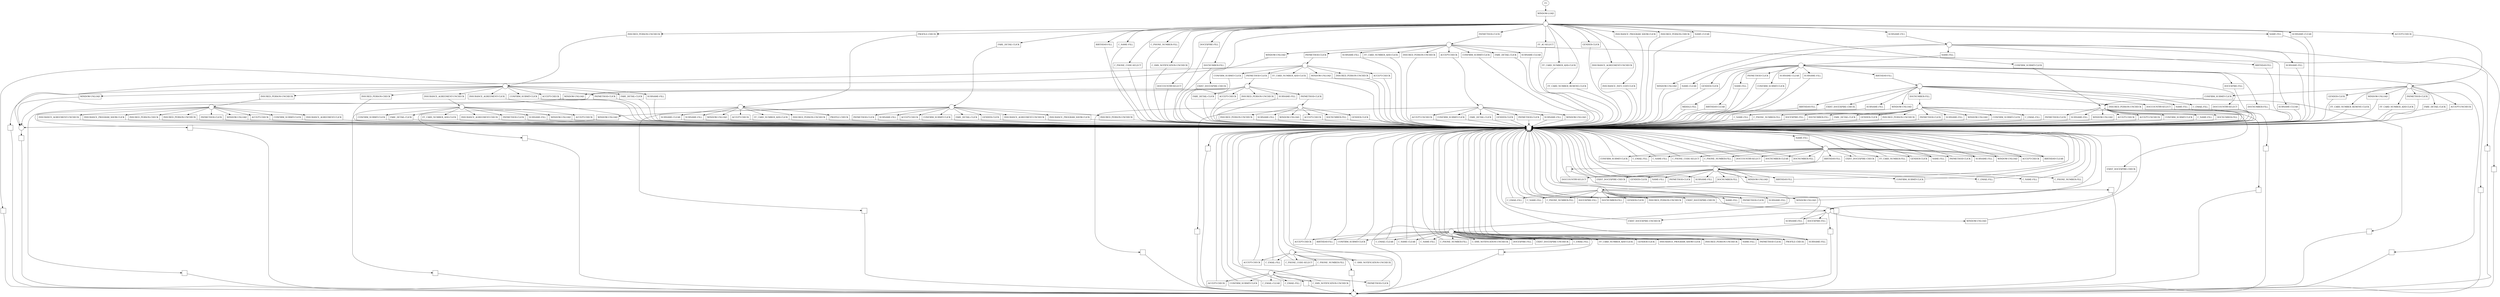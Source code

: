 digraph G {
    node [width=0.5];
x25ee2c0 [label="",shape=box]
x25ef760 [label="",shape=box]
x25eee18 [label="",shape=box]
x25ef290 [label="",shape=box]
x25eefd0 [label="",shape=box]
x25ef080 [label="",shape=box]
x25ef028 [label="",shape=box]
x25ef708 [label="",shape=box]
x25ef448 [label="",shape=box]
x25ef658 [label="",shape=box]
x25ef4f8 [label="",shape=box]
x25f0208 [label="",shape=box]
x25efad0 [label="",shape=box]
x25efa20 [label="",shape=box]
x25effa0 [label="",shape=box]
x25eff48 [label="",shape=box]
x25ef7b8 [label="",shape=box]
x25efc30 [label="",shape=box]
x25efe40 [label="",shape=box]
x25ef810 [label="",shape=box]
x25efde8 [label="",shape=box]
x25efd38 [label="",shape=box]
x25efef0 [label="",shape=box]
x25efd90 [label="",shape=box]
x25efb28 [label="",shape=box]
x25f00a8 [label="ACCEPT-CHECK",shape=box]
x25efb80 [label="ACCEPT-CHECK",shape=box]
x25f0680 [label="ACCEPT-CHECK",shape=box]
x25f09f0 [label="ACCEPT-CHECK",shape=box]
x25f0d60 [label="ACCEPT-CHECK",shape=box]
x25f04c8 [label="ACCEPT-CHECK",shape=box]
x25f0a48 [label="ACCEPT-CHECK",shape=box]
x25f0b50 [label="ACCEPT-CHECK",shape=box]
x25f07e0 [label="ACCEPT-CHECK",shape=box]
x25f0838 [label="ACCEPT-CHECK",shape=box]
x25f0ba8 [label="ACCEPT-CHECK",shape=box]
x25f03c0 [label="ACCEPT-CHECK",shape=box]
x25f0628 [label="ACCEPT-CHECK",shape=box]
x25f08e8 [label="ACCEPT-CHECK",shape=box]
x25f0788 [label="ACCEPT-CHECK",shape=box]
x25f0998 [label="ACCEPT-UNCHECK",shape=box]
x25f0d08 [label="ACCEPT-UNCHECK",shape=box]
x25f0af8 [label="ACCEPT-UNCHECK",shape=box]
x25f17b0 [label="BIRTHDAY-CLEAR",shape=box]
x25f1700 [label="BIRTHDAY-CLEAR",shape=box]
x25f1440 [label="BIRTHDAY-FILL",shape=box]
x25f13e8 [label="BIRTHDAY-FILL",shape=box]
x25f1390 [label="BIRTHDAY-FILL",shape=box]
x25f11d8 [label="BIRTHDAY-FILL",shape=box]
x25f1498 [label="BIRTHDAY-FILL",shape=box]
x25f15f8 [label="BIRTHDAY-FILL",shape=box]
x25f1650 [label="BIRTHDAY-FILL",shape=box]
x25f1758 [label="CONFIRM_SUBMIT-CLICK",shape=box]
x25f0e10 [label="CONFIRM_SUBMIT-CLICK",shape=box]
x25f0ec0 [label="CONFIRM_SUBMIT-CLICK",shape=box]
x25f1338 [label="CONFIRM_SUBMIT-CLICK",shape=box]
x25f1128 [label="CONFIRM_SUBMIT-CLICK",shape=box]
x25f0f70 [label="CONFIRM_SUBMIT-CLICK",shape=box]
x25f1180 [label="CONFIRM_SUBMIT-CLICK",shape=box]
x25f1c80 [label="CONFIRM_SUBMIT-CLICK",shape=box]
x25f1ff0 [label="CONFIRM_SUBMIT-CLICK",shape=box]
x25f2360 [label="CONFIRM_SUBMIT-CLICK",shape=box]
x25f1ac8 [label="CONFIRM_SUBMIT-CLICK",shape=box]
x25f2048 [label="CONFIRM_SUBMIT-CLICK",shape=box]
x25f2150 [label="CONFIRM_SUBMIT-CLICK",shape=box]
x25f1de0 [label="CONFIRM_SUBMIT-CLICK",shape=box]
x25f19c0 [label="CONFIRM_SUBMIT-CLICK",shape=box]
x25f21a8 [label="CONFIRM_SUBMIT-CLICK",shape=box]
x25f22b0 [label="C_EMAIL-CLEAR",shape=box]
x25f1d88 [label="C_EMAIL-CLEAR",shape=box]
x25f1d30 [label="C_EMAIL-FILL",shape=box]
x25f1ee8 [label="C_EMAIL-FILL",shape=box]
x25f1f98 [label="C_EMAIL-FILL",shape=box]
x25f20a0 [label="C_EMAIL-FILL",shape=box]
x25f20f8 [label="C_EMAIL-FILL",shape=box]
x25f27d8 [label="C_EMAIL-FILL",shape=box]
x25f24c0 [label="C_EMAIL-FILL",shape=box]
x25f2570 [label="C_EMAIL-FILL",shape=box]
x25f25c8 [label="C_NAME-CLEAR",shape=box]
x25f28e0 [label="C_NAME-FILL",shape=box]
x25f2af0 [label="C_NAME-FILL",shape=box]
x25f2888 [label="C_NAME-FILL",shape=box]
x25f2ca8 [label="C_NAME-FILL",shape=box]
x25f2620 [label="C_NAME-FILL",shape=box]
x25f2c50 [label="C_NAME-FILL",shape=box]
x25f2e60 [label="C_NAME-FILL",shape=box]
x25f2518 [label="C_PHONE_CODE-SELECT",shape=box]
x25f23b8 [label="C_PHONE_CODE-SELECT",shape=box]
x25f2410 [label="C_PHONE_CODE-SELECT",shape=box]
x25f2678 [label="C_PHONE_NUMBER-FILL",shape=box]
x25f2780 [label="C_PHONE_NUMBER-FILL",shape=box]
x25f3598 [label="C_PHONE_NUMBER-FILL",shape=box]
x25f38b0 [label="C_PHONE_NUMBER-FILL",shape=box]
x25f3018 [label="C_PHONE_NUMBER-FILL",shape=box]
x25f2eb8 [label="C_PHONE_NUMBER-FILL",shape=box]
x25f3540 [label="C_PHONE_NUMBER-FILL",shape=box]
x25f3228 [label="C_SMS_NOTIFICATION-UNCHECK",shape=box]
x25f31d0 [label="C_SMS_NOTIFICATION-UNCHECK",shape=box]
x25f2f68 [label="C_SMS_NOTIFICATION-UNCHECK",shape=box]
x25f37a8 [label="C_SMS_NOTIFICATION-UNCHECK",shape=box]
x25f3908 [label="DOCCOUNTRY-SELECT",shape=box]
x25f3388 [label="DOCCOUNTRY-SELECT",shape=box]
x25f3070 [label="DOCCOUNTRY-SELECT",shape=box]
x25f32d8 [label="DOCCOUNTRY-SELECT",shape=box]
x25f34e8 [label="DOCCOUNTRY-SELECT",shape=box]
x25f36f8 [label="DOCEXPIRE-FILL",shape=box]
x25f3858 [label="DOCEXPIRE-FILL",shape=box]
x25f3dd8 [label="DOCEXPIRE-FILL",shape=box]
x25f4040 [label="DOCEXPIRE-FILL",shape=box]
x25f3e88 [label="DOCEXPIRE-FILL",shape=box]
x25f3ac0 [label="DOCEXPIRE-FILL",shape=box]
x25f4358 [label="DOCNUMBER-CLEAR",shape=box]
x25f3f38 [label="DOCNUMBER-FILL",shape=box]
x25f3a68 [label="DOCNUMBER-FILL",shape=box]
x25f3b18 [label="DOCNUMBER-FILL",shape=box]
x25f4098 [label="DOCNUMBER-FILL",shape=box]
x25f4408 [label="DOCNUMBER-FILL",shape=box]
x25f3e30 [label="DOCNUMBER-FILL",shape=box]
x25f3cd0 [label="DOCNUMBER-FILL",shape=box]
x25f3d28 [label="DOCNUMBER-FILL",shape=box]
x25f4148 [label="DOCNUMBER-FILL",shape=box]
x25f3d80 [label="EXIST_DOCEXPIRE-CHECK",shape=box]
x25f4250 [label="EXIST_DOCEXPIRE-CHECK",shape=box]
x25f4a90 [label="EXIST_DOCEXPIRE-CHECK",shape=box]
x25f4da8 [label="EXIST_DOCEXPIRE-CHECK",shape=box]
x25f49e0 [label="EXIST_DOCEXPIRE-CHECK",shape=box]
x25f4828 [label="EXIST_DOCEXPIRE-CHECK",shape=box]
x25f4e00 [label="EXIST_DOCEXPIRE-UNCHECK",shape=box]
x25f4778 [label="EXIST_DOCEXPIRE-UNCHECK",shape=box]
x25f4510 [label="FARE_DETAIL-CLICK",shape=box]
x25f46c8 [label="FARE_DETAIL-CLICK",shape=box]
x25f4670 [label="FARE_DETAIL-CLICK",shape=box]
x25f4930 [label="FARE_DETAIL-CLICK",shape=box]
x25f4720 [label="FARE_DETAIL-CLICK",shape=box]
x25f48d8 [label="FARE_DETAIL-CLICK",shape=box]
x25f4ae8 [label="FARE_DETAIL-CLICK",shape=box]
x25f4c48 [label="FARE_DETAIL-CLICK",shape=box]
x25f4d50 [label="FARE_DETAIL-CLICK",shape=box]
x25f4f60 [label="FF_AC-SELECT",shape=box]
x25f5a08 [label="FF_CARD_NUMBER-FILL",shape=box]
x25f57a0 [label="FF_CARD_NUMBER_ADD-CLICK",shape=box]
x25f54e0 [label="FF_CARD_NUMBER_ADD-CLICK",shape=box]
x25f5118 [label="FF_CARD_NUMBER_ADD-CLICK",shape=box]
x25f5900 [label="FF_CARD_NUMBER_ADD-CLICK",shape=box]
x25f58a8 [label="FF_CARD_NUMBER_ADD-CLICK",shape=box]
x25f5068 [label="FF_CARD_NUMBER_ADD-CLICK",shape=box]
x25f52d0 [label="FF_CARD_NUMBER_ADD-CLICK",shape=box]
x25fb9f0 [label="FF_CARD_NUMBER_REMOVE-CLICK",shape=box]
x25fbd60 [label="FF_CARD_NUMBER_REMOVE-CLICK",shape=box]
x25fbb50 [label="GENDER-CLICK",shape=box]
x25fbc00 [label="GENDER-CLICK",shape=box]
x25fbe10 [label="GENDER-CLICK",shape=box]
x25fbf70 [label="GENDER-CLICK",shape=box]
x25fbfc8 [label="GENDER-CLICK",shape=box]
x25ec378 [label="GENDER-CLICK",shape=box]
x25ec320 [label="GENDER-CLICK",shape=box]
x25ec218 [label="GENDER-CLICK",shape=box]
x25eca00 [label="GENDER-CLICK",shape=box]
x25ec168 [label="GENDER-CLICK",shape=box]
x25ec0b8 [label="GENDER-CLICK",shape=box]
x25ecb60 [label="INSURANCE_AGREEMENT-CHECK",shape=box]
x25ec270 [label="INSURANCE_AGREEMENT-CLICK",shape=box]
x25ec4d8 [label="INSURANCE_AGREEMENT-CLICK",shape=box]
x25ec530 [label="INSURANCE_AGREEMENT-UNCHECK",shape=box]
x25ec638 [label="INSURANCE_AGREEMENT-UNCHECK",shape=box]
x25ec740 [label="INSURANCE_AGREEMENT-UNCHECK",shape=box]
x25ecab0 [label="INSURANCE_AGREEMENT-UNCHECK",shape=box]
x25ec848 [label="INSURANCE_INFO_EDIT-CLICK",shape=box]
x25ecb08 [label="INSURANCE_PROGRAM_SHOW-CLICK",shape=box]
x25ec1c0 [label="INSURANCE_PROGRAM_SHOW-CLICK",shape=box]
x25ed608 [label="INSURANCE_PROGRAM_SHOW-CLICK",shape=box]
x25ecf80 [label="INSURANCE_PROGRAM_SHOW-CLICK",shape=box]
x25ed660 [label="INSURED_PERSON-CHECK",shape=box]
x25ed3a0 [label="INSURED_PERSON-CHECK",shape=box]
x25ed348 [label="INSURED_PERSON-CHECK",shape=box]
x25ecbb8 [label="INSURED_PERSON-UNCHECK",shape=box]
x25ed030 [label="INSURED_PERSON-UNCHECK",shape=box]
x25ed298 [label="INSURED_PERSON-UNCHECK",shape=box]
x25ecd70 [label="INSURED_PERSON-UNCHECK",shape=box]
x25ed1e8 [label="INSURED_PERSON-UNCHECK",shape=box]
x25ed138 [label="INSURED_PERSON-UNCHECK",shape=box]
x25ed3f8 [label="INSURED_PERSON-UNCHECK",shape=box]
x25ed450 [label="INSURED_PERSON-UNCHECK",shape=box]
x25ece20 [label="INSURED_PERSON-UNCHECK",shape=box]
x25ece78 [label="INSURED_PERSON-UNCHECK",shape=box]
x25edc90 [label="INSURED_PERSON-UNCHECK",shape=box]
x25ed978 [label="INSURED_PERSON-UNCHECK",shape=box]
x25ed920 [label="INSURED_PERSON-UNCHECK",shape=box]
x25ed818 [label="MIDDLE-FILL",shape=box]
x25ee000 [label="NAME-CLEAR",shape=box]
x25ed768 [label="NAME-CLEAR",shape=box]
x25ed6b8 [label="NAME-FILL",shape=box]
x25ee108 [label="NAME-FILL",shape=box]
x25edd40 [label="NAME-FILL",shape=box]
x25ed710 [label="NAME-FILL",shape=box]
x25ed7c0 [label="NAME-FILL",shape=box]
x25eddf0 [label="NAME-FILL",shape=box]
x25ede48 [label="NAME-FILL",shape=box]
x25edea0 [label="NAME-FILL",shape=box]
x2891e48 [label="NAME-FILL",shape=box]
x2891818 [label="PAYMETHOD-CLICK",shape=box]
x2891ad8 [label="PAYMETHOD-CLICK",shape=box]
x2891b30 [label="PAYMETHOD-CLICK",shape=box]
x2891a28 [label="PAYMETHOD-CLICK",shape=box]
x2891870 [label="PAYMETHOD-CLICK",shape=box]
x28918c8 [label="PAYMETHOD-CLICK",shape=box]
x2891be0 [label="PAYMETHOD-CLICK",shape=box]
x2891ea0 [label="PAYMETHOD-CLICK",shape=box]
x2891c38 [label="PAYMETHOD-CLICK",shape=box]
x2891fa8 [label="PAYMETHOD-CLICK",shape=box]
x2891920 [label="PAYMETHOD-CLICK",shape=box]
x2892108 [label="PAYMETHOD-CLICK",shape=box]
x28916b8 [label="PAYMETHOD-CLICK",shape=box]
x2891768 [label="PAYMETHOD-CLICK",shape=box]
x2891978 [label="PAYMETHOD-CLICK",shape=box]
x2892aa8 [label="PAYMETHOD-CLICK",shape=box]
x2892bb0 [label="PAYMETHOD-CLICK",shape=box]
x28921b8 [label="PAYMETHOD-CLICK",shape=box]
x2892898 [label="PROFILE-CHECK",shape=box]
x2892c08 [label="PROFILE-CHECK",shape=box]
x2892318 [label="PROFILE-CHECK",shape=box]
x2892210 [label="SURNAME-CLEAR",shape=box]
x2892840 [label="SURNAME-CLEAR",shape=box]
x28927e8 [label="SURNAME-CLEAR",shape=box]
x28924d0 [label="SURNAME-CLEAR",shape=box]
x28922c0 [label="SURNAME-CLEAR",shape=box]
x2892420 [label="SURNAME-FILL",shape=box]
x2892528 [label="SURNAME-FILL",shape=box]
x2892688 [label="SURNAME-FILL",shape=box]
x2892630 [label="SURNAME-FILL",shape=box]
x28929a0 [label="SURNAME-FILL",shape=box]
x2893448 [label="SURNAME-FILL",shape=box]
x2892e18 [label="SURNAME-FILL",shape=box]
x28930d8 [label="SURNAME-FILL",shape=box]
x2893130 [label="SURNAME-FILL",shape=box]
x2893028 [label="SURNAME-FILL",shape=box]
x2892e70 [label="SURNAME-FILL",shape=box]
x2892ec8 [label="SURNAME-FILL",shape=box]
x28931e0 [label="SURNAME-FILL",shape=box]
x28934a0 [label="SURNAME-FILL",shape=box]
x2893238 [label="SURNAME-FILL",shape=box]
x28935a8 [label="SURNAME-FILL",shape=box]
x2892f20 [label="SURNAME-FILL",shape=box]
x2893708 [label="SURNAME-FILL",shape=box]
x2892cb8 [label="SURNAME-FILL",shape=box]
x2892d68 [label="WINDOW-LOAD",shape=box]
x2892f78 [label="WINDOW-UNLOAD",shape=box]
x28940a8 [label="WINDOW-UNLOAD",shape=box]
x28941b0 [label="WINDOW-UNLOAD",shape=box]
x28937b8 [label="WINDOW-UNLOAD",shape=box]
x2893e98 [label="WINDOW-UNLOAD",shape=box]
x2894208 [label="WINDOW-UNLOAD",shape=box]
x2893918 [label="WINDOW-UNLOAD",shape=box]
x2893810 [label="WINDOW-UNLOAD",shape=box]
x2893e40 [label="WINDOW-UNLOAD",shape=box]
x2893de8 [label="WINDOW-UNLOAD",shape=box]
x2893ad0 [label="WINDOW-UNLOAD",shape=box]
x28938c0 [label="WINDOW-UNLOAD",shape=box]
x2893a20 [label="WINDOW-UNLOAD",shape=box]
x2893b28 [label="WINDOW-UNLOAD",shape=box]
x2893c88 [label="WINDOW-UNLOAD",shape=box]
x2893c30 [label="WINDOW-UNLOAD",shape=box]
x2893fa0 [label="WINDOW-UNLOAD",shape=box]
x2894a48 [label="WINDOW-UNLOAD",shape=box]
x2894418 [label="WINDOW-UNLOAD",shape=box]
x28946d8 [label=""]
x2894af8 [label=""]
x28945d0 [label=""]
x2894470 [label=""]
x2894aa0 [label=""]
x2894730 [label=""]
x2894838 [label=""]
x2894d08 [label=""]
x2894d60 [label=""]
x28944c8 [label=""]
x2894520 [label=""]
x2894628 [label=""]
x28949f0 [label=""]
x28942b8 [label=""]
x2894ba8 [label=""]
x2894940 [label=""]
x2894310 [label=""]
x2894788 [label=""]
x28947e0 [label=""]
x2894890 [label=""]
x2894368 [label=""]
x28948e8 [label=""]
x2894c58 [label=""]
x28943c0 [label=""]
x2894578 [label=""]
x2894998 [label=""]
x2894c00 [label="(1)"]
x2894cb0 [label=""]
x2891818 -> x28946d8 
x28946d8 -> x2891ad8 
x28946d8 -> x25efb80 
x28946d8 -> x2892f78 
x28946d8 -> x2892688 
x28946d8 -> x25ed030 
x28946d8 -> x25f4670 
x28946d8 -> x25f1338 
x28946d8 -> x25f5118 
x28946d8 -> x2892840 
x28946d8 -> x25ee2c0 
x25f1758 -> x2894af8 
x2894af8 -> x28940a8 
x2894af8 -> x25f0680 
x25f0e10 -> x2894af8 
x2894af8 -> x2891b30 
x2894af8 -> x25f1128 
x2894af8 -> x2892630 
x2894af8 -> x25f0998 
x2894af8 -> x25f2af0 
x2894af8 -> x25f3a68 
x2894af8 -> x25ef760 
x25edd40 -> x28945d0 
x28945d0 -> x25f13e8 
x28945d0 -> x25f3b18 
x28945d0 -> x25f17b0 
x28945d0 -> x25fbc00 
x28945d0 -> x25ed818 
x28945d0 -> x25f3070 
x28945d0 -> x25f4040 
x28945d0 -> x2891a28 
x28945d0 -> x28929a0 
x28945d0 -> x25ed710 
x28945d0 -> x28922c0 
x28945d0 -> x25f0f70 
x28945d0 -> x25eee18 
x25ee108 -> x2894470 
x2894470 -> x25f1390 
x2894470 -> x25fbe10 
x2894470 -> x25f1700 
x2894470 -> x25f2780 
x2894470 -> x2893448 
x2894470 -> x25f3388 
x2894470 -> x25ed7c0 
x2894470 -> x25f1180 
x2894470 -> x25f4358 
x2894470 -> x25f23b8 
x2894470 -> x28941b0 
x2894470 -> x25f4098 
x2894470 -> x25f4250 
x2894470 -> x25f09f0 
x2894470 -> x2891870 
x2894470 -> x25f2888 
x2894470 -> x25f1d30 
x2894470 -> x25f5a08 
x2894470 -> x25ef290 
x25f3858 -> x2894aa0 
x2894aa0 -> x25f5900 
x2894aa0 -> x25f1ee8 
x2894aa0 -> x2892e18 
x2894aa0 -> x2891be0 
x2894aa0 -> x25ecd70 
x2894aa0 -> x25f3598 
x2894aa0 -> x25f22b0 
x2894aa0 -> x25f25c8 
x2894aa0 -> x25fbfc8 
x2894aa0 -> x2892318 
x2894aa0 -> x25f2360 
x2894aa0 -> x25f11d8 
x2894aa0 -> x25f3dd8 
x2894aa0 -> x25f4778 
x2894aa0 -> x25f2ca8 
x2894aa0 -> x25f31d0 
x2894aa0 -> x25f0d60 
x2894aa0 -> x25ec1c0 
x2894aa0 -> x25eddf0 
x2894aa0 -> x25eefd0 
x25efb80 -> x2894730 
x2894730 -> x2892528 
x2894730 -> x25f0ec0 
x2894730 -> x25f0af8 
x2894730 -> x25f4720 
x2894730 -> x25ec320 
x2894730 -> x2891c38 
x2894730 -> x2893e98 
x2894730 -> x25ef080 
x25f00a8 -> x2894838 
x2894838 -> x25ec378 
x2894838 -> x25f0e10 
x2894838 -> x2891ea0 
x2894838 -> x28937b8 
x2894838 -> x25f0d08 
x2894838 -> x25f54e0 
x2894838 -> x25fbd60 
x2894838 -> x25f4930 
x2894838 -> x25ef028 
x25f1390 -> x2894d08 
x2894d08 -> x25f3cd0 
x2894d08 -> x25f4da8 
x2894d08 -> x25f34e8 
x2894d08 -> x25fbf70 
x2894d08 -> x25f1c80 
x2894d08 -> x2894208 
x2894d08 -> x28930d8 
x2894d08 -> x28918c8 
x2894d08 -> x25f1498 
x2894d08 -> x25f2620 
x2894d08 -> x25f20a0 
x2894d08 -> x25f38b0 
x2894d08 -> x2891e48 
x2894d08 -> x25ef708 
x25f3e30 -> x2894d60 
x2894d60 -> x25f49e0 
x2894d60 -> x25f20f8 
x2894d60 -> x25ec218 
x2894d60 -> x25f2c50 
x2894d60 -> x2891fa8 
x2894d60 -> x25ed1e8 
x2894d60 -> x2893130 
x2894d60 -> x25f3e88 
x2894d60 -> x2893918 
x2894d60 -> x25f3018 
x2894d60 -> x25f46c8 
x2894d60 -> x25f3d28 
x2894d60 -> x25f1ff0 
x2894d60 -> x25ef448 
x25f3540 -> x28944c8 
x28944c8 -> x25f1ac8 
x28944c8 -> x25f04c8 
x28944c8 -> x2892108 
x28944c8 -> x25f37a8 
x28944c8 -> x25f1d88 
x28944c8 -> x25f2570 
x28944c8 -> x25ef658 
x25f13e8 -> x2894520 
x2894520 -> x25f3e30 
x2894520 -> x25f1f98 
x2894520 -> x25ed298 
x2894520 -> x2893e40 
x2894520 -> x25f32d8 
x2894520 -> x25f4a90 
x2894520 -> x2892e70 
x2894520 -> x25edea0 
x2894520 -> x25f1650 
x2894520 -> x25ef4f8 
x2892420 -> x2894628 
x2894628 -> x25edd40 
x2894628 -> x28924d0 
x2894628 -> x2893028 
x2894628 -> x25f15f8 
x2894628 -> x2893810 
x2894628 -> x25ed768 
x2894628 -> x25f0208 
x25f3cd0 -> x28949f0 
x28949f0 -> x25f4828 
x28949f0 -> x2892ec8 
x28949f0 -> x25f27d8 
x28949f0 -> x25f2e60 
x28949f0 -> x25f2eb8 
x28949f0 -> x2891768 
x28949f0 -> x25f3ac0 
x28949f0 -> x2893de8 
x28949f0 -> x25f4148 
x28949f0 -> x25ede48 
x28949f0 -> x25eca00 
x28949f0 -> x25ed3f8 
x28949f0 -> x25efad0 
x25f1ee8 -> x28942b8 
x28942b8 -> x25f3540 
x28942b8 -> x25f2f68 
x28942b8 -> x25f0a48 
x28942b8 -> x25f2410 
x28942b8 -> x25f24c0 
x28942b8 -> x25efa20 
x25f49e0 -> x2894ba8 
x2894ba8 -> x25f3858 
x25f4828 -> x2894ba8 
x2894ba8 -> x25f4e00 
x2894ba8 -> x2893ad0 
x2894ba8 -> x28931e0 
x2894ba8 -> x25effa0 
x28916b8 -> x2894940 
x2894940 -> x28938c0 
x2894940 -> x25f4408 
x2894940 -> x25f0b50 
x2894940 -> x25ec0b8 
x2894940 -> x28934a0 
x2894940 -> x25ed450 
x2894940 -> x25eff48 
x2891920 -> x2894310 
x2894310 -> x28916b8 
x2894310 -> x2893b28 
x2894310 -> x25f0838 
x2894310 -> x25edc90 
x2894310 -> x25f48d8 
x2894310 -> x28935a8 
x2894310 -> x25ef7b8 
x2892898 -> x2894788 
x2894788 -> x2892c08 
x2894788 -> x25f58a8 
x2894788 -> x2893a20 
x2894788 -> x25ece78 
x2894788 -> x25f07e0 
x2894788 -> x28927e8 
x2894788 -> x2893238 
x2894788 -> x25efc30 
x25ec638 -> x28947e0 
x28947e0 -> x2892aa8 
x28947e0 -> x2893c88 
x28947e0 -> x25f2048 
x28947e0 -> x25f4ae8 
x28947e0 -> x2892f20 
x28947e0 -> x25f5068 
x28947e0 -> x25ecb60 
x28947e0 -> x25f0ba8 
x28947e0 -> x25efe40 
x25ed138 -> x2894890 
x2894890 -> x2893fa0 
x2894890 -> x25ed348 
x2894890 -> x2891978 
x2894890 -> x25ed978 
x2894890 -> x25f0628 
x2894890 -> x25ecf80 
x2894890 -> x25f2150 
x2894890 -> x25ec4d8 
x2894890 -> x25ecab0 
x2894890 -> x25ef810 
x2891ad8 -> x2894368 
x2894368 -> x2891920 
x2894368 -> x2893c30 
x2894368 -> x25ed920 
x2894368 -> x25f03c0 
x2894368 -> x25f52d0 
x2894368 -> x25f1de0 
x2894368 -> x25efde8 
x25f4510 -> x28948e8 
x28948e8 -> x2894a48 
x28948e8 -> x25f4c48 
x28948e8 -> x25f08e8 
x28948e8 -> x25ec740 
x28948e8 -> x2893708 
x28948e8 -> x25ec168 
x28948e8 -> x28921b8 
x28948e8 -> x25ece20 
x28948e8 -> x25f21a8 
x28948e8 -> x25ed608 
x28948e8 -> x25efd38 
x25ecbb8 -> x2894c58 
x2894c58 -> x25ed138 
x2894c58 -> x25ed3a0 
x2894c58 -> x25ec270 
x2894c58 -> x2894418 
x2894c58 -> x2892bb0 
x2894c58 -> x25ec638 
x2894c58 -> x25f0788 
x2894c58 -> x25f19c0 
x2894c58 -> x25f4d50 
x2894c58 -> x2892cb8 
x2894c58 -> x25efef0 
x2894a48 -> x28943c0 
x2892f78 -> x28943c0 
x2894418 -> x28943c0 
x2893b28 -> x28943c0 
x28943c0 -> x25efd90 
x25ec848 -> x2894578 
x25f3908 -> x2894578 
x25f1440 -> x2894578 
x25ec530 -> x2894578 
x25f57a0 -> x2894578 
x25f2518 -> x2894578 
x25f3d80 -> x2894578 
x25fbb50 -> x2894578 
x25f3228 -> x2894578 
x25f28e0 -> x2894578 
x25ecb08 -> x2894578 
x2892210 -> x2894578 
x25f4f60 -> x2894578 
x25ed6b8 -> x2894578 
x25ee000 -> x2894578 
x25f36f8 -> x2894578 
x25f3f38 -> x2894578 
x25fb9f0 -> x2894578 
x25f2678 -> x2894578 
x25ed660 -> x2894578 
x25ec378 -> x2894578 
x28924d0 -> x2894578 
x2892c08 -> x2894578 
x25ed3a0 -> x2894578 
x25f4c48 -> x2894578 
x25ec270 -> x2894578 
x25f08e8 -> x2894578 
x2892688 -> x2894578 
x2892bb0 -> x2894578 
x25f58a8 -> x2894578 
x28940a8 -> x2894578 
x25f0680 -> x2894578 
x2893028 -> x2894578 
x25ed030 -> x2894578 
x25f0788 -> x2894578 
x25f15f8 -> x2894578 
x2891b30 -> x2894578 
x2891ea0 -> x2894578 
x25ec740 -> x2894578 
x25f4670 -> x2894578 
x2893708 -> x2894578 
x25f1338 -> x2894578 
x25f1128 -> x2894578 
x25f5118 -> x2894578 
x28937b8 -> x2894578 
x2892630 -> x2894578 
x2893a20 -> x2894578 
x2893810 -> x2894578 
x25ec168 -> x2894578 
x25ece78 -> x2894578 
x28921b8 -> x2894578 
x25f0d08 -> x2894578 
x2892840 -> x2894578 
x25f19c0 -> x2894578 
x25ece20 -> x2894578 
x25f07e0 -> x2894578 
x25f4d50 -> x2894578 
x25f0998 -> x2894578 
x28927e8 -> x2894578 
x25f54e0 -> x2894578 
x25ed768 -> x2894578 
x25f21a8 -> x2894578 
x2892cb8 -> x2894578 
x2893238 -> x2894578 
x25ed608 -> x2894578 
x25fbd60 -> x2894578 
x25f2af0 -> x2894578 
x25f4930 -> x2894578 
x2894578 -> x25ee108 
x2892528 -> x2894578 
x2893fa0 -> x2894578 
x2893c30 -> x2894578 
x25ed348 -> x2894578 
x25f3b18 -> x2894578 
x2892aa8 -> x2894578 
x25f17b0 -> x2894578 
x25f0ec0 -> x2894578 
x2891978 -> x2894578 
x2893c88 -> x2894578 
x25f0af8 -> x2894578 
x25ed978 -> x2894578 
x25f4720 -> x2894578 
x25fbc00 -> x2894578 
x25ed818 -> x2894578 
x25f3070 -> x2894578 
x25f2048 -> x2894578 
x25f0628 -> x2894578 
x25f4040 -> x2894578 
x25ecf80 -> x2894578 
x25f2150 -> x2894578 
x25f4ae8 -> x2894578 
x2892f20 -> x2894578 
x25ed920 -> x2894578 
x25f03c0 -> x2894578 
x25f5068 -> x2894578 
x25ec320 -> x2894578 
x25ec4d8 -> x2894578 
x25ecb60 -> x2894578 
x25f52d0 -> x2894578 
x25ecab0 -> x2894578 
x2891a28 -> x2894578 
x2891c38 -> x2894578 
x28929a0 -> x2894578 
x25f1de0 -> x2894578 
x25f0ba8 -> x2894578 
x25ed710 -> x2894578 
x28922c0 -> x2894578 
x2893e98 -> x2894578 
x25f0f70 -> x2894578 
x25f3a68 -> x2894578 
x25fbe10 -> x2894578 
x25f1700 -> x2894578 
x25f1f98 -> x2894578 
x25f2780 -> x2894578 
x2893448 -> x2894578 
x25ed298 -> x2894578 
x25f0838 -> x2894578 
x25edc90 -> x2894578 
x2893e40 -> x2894578 
x25f32d8 -> x2894578 
x25f3388 -> x2894578 
x25f4a90 -> x2894578 
x25ed7c0 -> x2894578 
x25f1180 -> x2894578 
x25f4358 -> x2894578 
x25f23b8 -> x2894578 
x28941b0 -> x2894578 
x25f4098 -> x2894578 
x2892e70 -> x2894578 
x25f4250 -> x2894578 
x25f48d8 -> x2894578 
x25edea0 -> x2894578 
x25f1650 -> x2894578 
x28935a8 -> x2894578 
x25f20f8 -> x2894578 
x25f4da8 -> x2894578 
x28938c0 -> x2894578 
x25ec218 -> x2894578 
x25f2c50 -> x2894578 
x2891fa8 -> x2894578 
x25f34e8 -> x2894578 
x25ed1e8 -> x2894578 
x2893130 -> x2894578 
x25fbf70 -> x2894578 
x25f1c80 -> x2894578 
x25f3e88 -> x2894578 
x2893918 -> x2894578 
x25f3018 -> x2894578 
x25f46c8 -> x2894578 
x2894208 -> x2894578 
x28930d8 -> x2894578 
x25f4408 -> x2894578 
x25f3d28 -> x2894578 
x28918c8 -> x2894578 
x25f0b50 -> x2894578 
x25f09f0 -> x2894578 
x25f1ff0 -> x2894578 
x25f1498 -> x2894578 
x25f2620 -> x2894578 
x25f4e00 -> x2894578 
x2892ec8 -> x2894578 
x25ec0b8 -> x2894578 
x25f27d8 -> x2894578 
x28934a0 -> x2894578 
x25f2e60 -> x2894578 
x25f2eb8 -> x2894578 
x2891768 -> x2894578 
x25f3ac0 -> x2894578 
x25ed450 -> x2894578 
x2891870 -> x2894578 
x2893de8 -> x2894578 
x25f4148 -> x2894578 
x25ede48 -> x2894578 
x25eca00 -> x2894578 
x25f5900 -> x2894578 
x2892e18 -> x2894578 
x25f2888 -> x2894578 
x2891be0 -> x2894578 
x25ecd70 -> x2894578 
x25f3598 -> x2894578 
x25f22b0 -> x2894578 
x25f25c8 -> x2894578 
x25f20a0 -> x2894578 
x25fbfc8 -> x2894578 
x2892318 -> x2894578 
x25f2360 -> x2894578 
x25f11d8 -> x2894578 
x25ed3f8 -> x2894578 
x25f3dd8 -> x2894578 
x25f4778 -> x2894578 
x2893ad0 -> x2894578 
x25f2ca8 -> x2894578 
x25f31d0 -> x2894578 
x25f0d60 -> x2894578 
x25f38b0 -> x2894578 
x28931e0 -> x2894578 
x25f2f68 -> x2894578 
x25f0a48 -> x2894578 
x25f2410 -> x2894578 
x2891e48 -> x2894578 
x25f1d30 -> x2894578 
x25ec1c0 -> x2894578 
x25f24c0 -> x2894578 
x25f5a08 -> x2894578 
x25eddf0 -> x2894578 
x25f1ac8 -> x2894578 
x25f04c8 -> x2894578 
x2892108 -> x2894578 
x25f37a8 -> x2894578 
x25f1d88 -> x2894578 
x25f2570 -> x2894578 
x2894578 -> x25efb28 
x2892d68 -> x2894998 
x2894998 -> x2892420 
x2894998 -> x2891818 
x2894998 -> x25f00a8 
x2894998 -> x25f4510 
x2894998 -> x25ecbb8 
x2894998 -> x2892898 
x2894998 -> x25ec848 
x2894998 -> x25f1758 
x2894998 -> x25f3908 
x2894998 -> x25f1440 
x2894998 -> x25ec530 
x2894998 -> x25f57a0 
x2894998 -> x25f2518 
x2894998 -> x25f3d80 
x2894998 -> x25fbb50 
x2894998 -> x25f3228 
x2894998 -> x25f28e0 
x2894998 -> x25ecb08 
x2894998 -> x2892210 
x2894998 -> x25f4f60 
x2894998 -> x25ed6b8 
x2894998 -> x25ee000 
x2894998 -> x25f36f8 
x2894998 -> x25f3f38 
x2894998 -> x25fb9f0 
x2894998 -> x25f2678 
x2894998 -> x25ed660 
x2894c00 -> x2892d68 
x25ee2c0 -> x2894cb0 
x25ef760 -> x2894cb0 
x25eee18 -> x2894cb0 
x25ef290 -> x2894cb0 
x25eefd0 -> x2894cb0 
x25ef080 -> x2894cb0 
x25ef028 -> x2894cb0 
x25ef708 -> x2894cb0 
x25ef448 -> x2894cb0 
x25ef658 -> x2894cb0 
x25ef4f8 -> x2894cb0 
x25f0208 -> x2894cb0 
x25efad0 -> x2894cb0 
x25efa20 -> x2894cb0 
x25effa0 -> x2894cb0 
x25eff48 -> x2894cb0 
x25ef7b8 -> x2894cb0 
x25efc30 -> x2894cb0 
x25efe40 -> x2894cb0 
x25ef810 -> x2894cb0 
x25efde8 -> x2894cb0 
x25efd38 -> x2894cb0 
x25efef0 -> x2894cb0 
x25efd90 -> x2894cb0 
x25efb28 -> x2894cb0 
}
